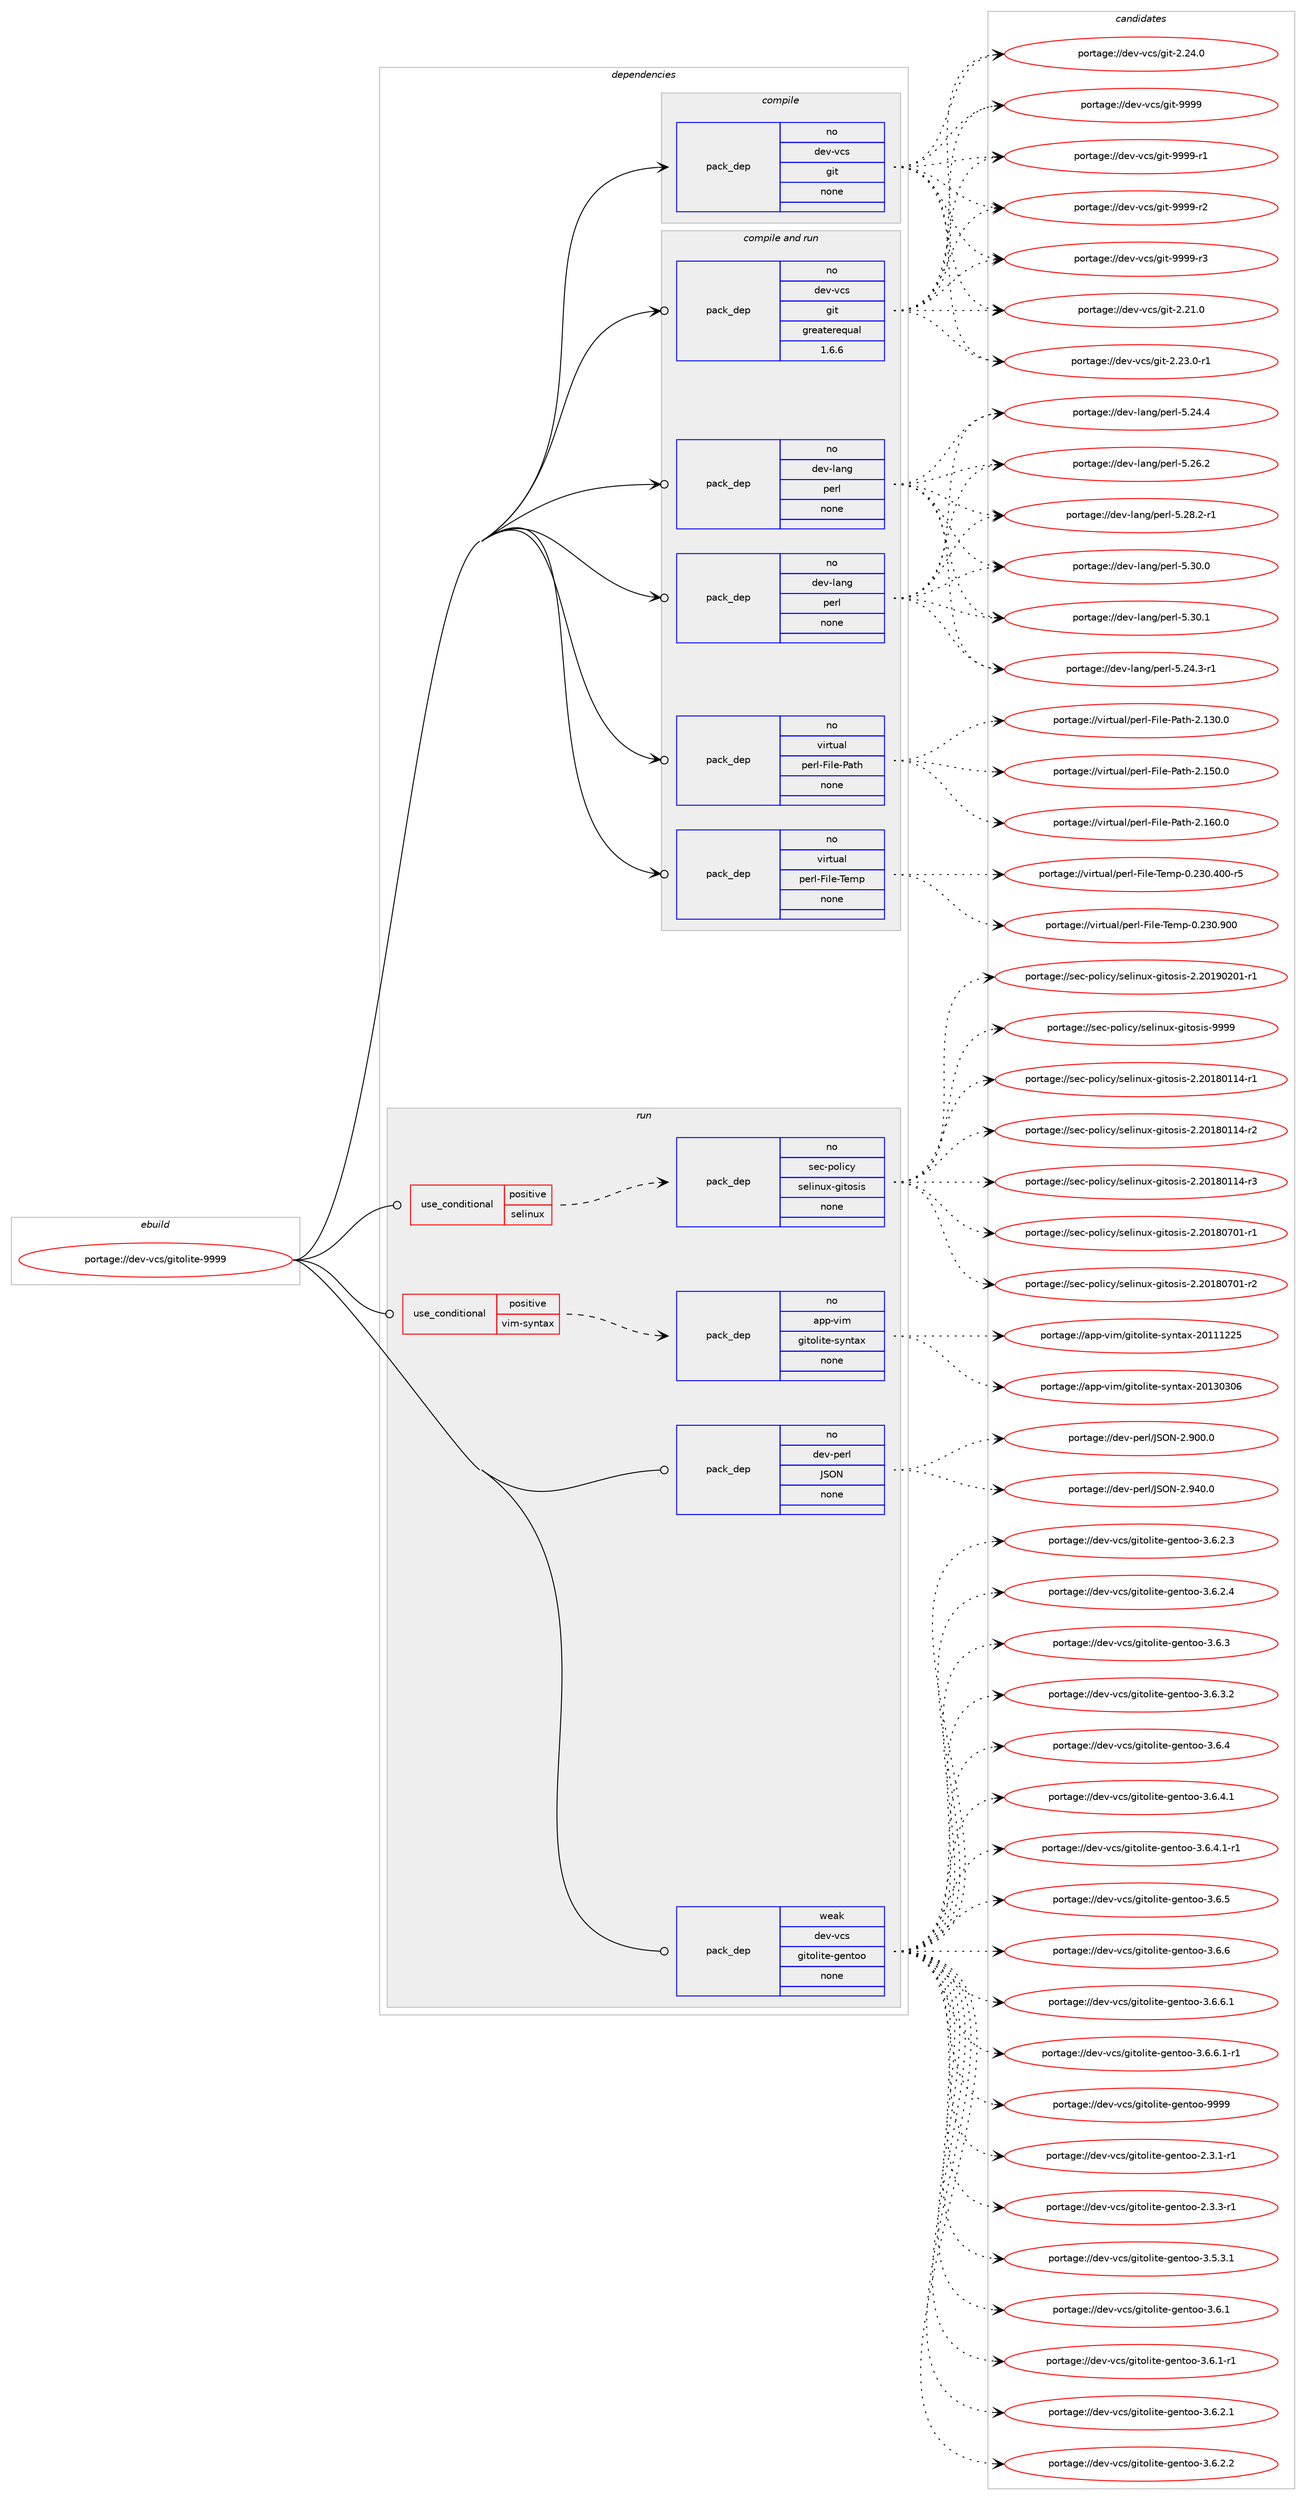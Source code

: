digraph prolog {

# *************
# Graph options
# *************

newrank=true;
concentrate=true;
compound=true;
graph [rankdir=LR,fontname=Helvetica,fontsize=10,ranksep=1.5];#, ranksep=2.5, nodesep=0.2];
edge  [arrowhead=vee];
node  [fontname=Helvetica,fontsize=10];

# **********
# The ebuild
# **********

subgraph cluster_leftcol {
color=gray;
rank=same;
label=<<i>ebuild</i>>;
id [label="portage://dev-vcs/gitolite-9999", color=red, width=4, href="../dev-vcs/gitolite-9999.svg"];
}

# ****************
# The dependencies
# ****************

subgraph cluster_midcol {
color=gray;
label=<<i>dependencies</i>>;
subgraph cluster_compile {
fillcolor="#eeeeee";
style=filled;
label=<<i>compile</i>>;
subgraph pack191598 {
dependency267692 [label=<<TABLE BORDER="0" CELLBORDER="1" CELLSPACING="0" CELLPADDING="4" WIDTH="220"><TR><TD ROWSPAN="6" CELLPADDING="30">pack_dep</TD></TR><TR><TD WIDTH="110">no</TD></TR><TR><TD>dev-vcs</TD></TR><TR><TD>git</TD></TR><TR><TD>none</TD></TR><TR><TD></TD></TR></TABLE>>, shape=none, color=blue];
}
id:e -> dependency267692:w [weight=20,style="solid",arrowhead="vee"];
}
subgraph cluster_compileandrun {
fillcolor="#eeeeee";
style=filled;
label=<<i>compile and run</i>>;
subgraph pack191599 {
dependency267693 [label=<<TABLE BORDER="0" CELLBORDER="1" CELLSPACING="0" CELLPADDING="4" WIDTH="220"><TR><TD ROWSPAN="6" CELLPADDING="30">pack_dep</TD></TR><TR><TD WIDTH="110">no</TD></TR><TR><TD>dev-lang</TD></TR><TR><TD>perl</TD></TR><TR><TD>none</TD></TR><TR><TD></TD></TR></TABLE>>, shape=none, color=blue];
}
id:e -> dependency267693:w [weight=20,style="solid",arrowhead="odotvee"];
subgraph pack191600 {
dependency267694 [label=<<TABLE BORDER="0" CELLBORDER="1" CELLSPACING="0" CELLPADDING="4" WIDTH="220"><TR><TD ROWSPAN="6" CELLPADDING="30">pack_dep</TD></TR><TR><TD WIDTH="110">no</TD></TR><TR><TD>dev-lang</TD></TR><TR><TD>perl</TD></TR><TR><TD>none</TD></TR><TR><TD></TD></TR></TABLE>>, shape=none, color=blue];
}
id:e -> dependency267694:w [weight=20,style="solid",arrowhead="odotvee"];
subgraph pack191601 {
dependency267695 [label=<<TABLE BORDER="0" CELLBORDER="1" CELLSPACING="0" CELLPADDING="4" WIDTH="220"><TR><TD ROWSPAN="6" CELLPADDING="30">pack_dep</TD></TR><TR><TD WIDTH="110">no</TD></TR><TR><TD>dev-vcs</TD></TR><TR><TD>git</TD></TR><TR><TD>greaterequal</TD></TR><TR><TD>1.6.6</TD></TR></TABLE>>, shape=none, color=blue];
}
id:e -> dependency267695:w [weight=20,style="solid",arrowhead="odotvee"];
subgraph pack191602 {
dependency267696 [label=<<TABLE BORDER="0" CELLBORDER="1" CELLSPACING="0" CELLPADDING="4" WIDTH="220"><TR><TD ROWSPAN="6" CELLPADDING="30">pack_dep</TD></TR><TR><TD WIDTH="110">no</TD></TR><TR><TD>virtual</TD></TR><TR><TD>perl-File-Path</TD></TR><TR><TD>none</TD></TR><TR><TD></TD></TR></TABLE>>, shape=none, color=blue];
}
id:e -> dependency267696:w [weight=20,style="solid",arrowhead="odotvee"];
subgraph pack191603 {
dependency267697 [label=<<TABLE BORDER="0" CELLBORDER="1" CELLSPACING="0" CELLPADDING="4" WIDTH="220"><TR><TD ROWSPAN="6" CELLPADDING="30">pack_dep</TD></TR><TR><TD WIDTH="110">no</TD></TR><TR><TD>virtual</TD></TR><TR><TD>perl-File-Temp</TD></TR><TR><TD>none</TD></TR><TR><TD></TD></TR></TABLE>>, shape=none, color=blue];
}
id:e -> dependency267697:w [weight=20,style="solid",arrowhead="odotvee"];
}
subgraph cluster_run {
fillcolor="#eeeeee";
style=filled;
label=<<i>run</i>>;
subgraph cond72353 {
dependency267698 [label=<<TABLE BORDER="0" CELLBORDER="1" CELLSPACING="0" CELLPADDING="4"><TR><TD ROWSPAN="3" CELLPADDING="10">use_conditional</TD></TR><TR><TD>positive</TD></TR><TR><TD>selinux</TD></TR></TABLE>>, shape=none, color=red];
subgraph pack191604 {
dependency267699 [label=<<TABLE BORDER="0" CELLBORDER="1" CELLSPACING="0" CELLPADDING="4" WIDTH="220"><TR><TD ROWSPAN="6" CELLPADDING="30">pack_dep</TD></TR><TR><TD WIDTH="110">no</TD></TR><TR><TD>sec-policy</TD></TR><TR><TD>selinux-gitosis</TD></TR><TR><TD>none</TD></TR><TR><TD></TD></TR></TABLE>>, shape=none, color=blue];
}
dependency267698:e -> dependency267699:w [weight=20,style="dashed",arrowhead="vee"];
}
id:e -> dependency267698:w [weight=20,style="solid",arrowhead="odot"];
subgraph cond72354 {
dependency267700 [label=<<TABLE BORDER="0" CELLBORDER="1" CELLSPACING="0" CELLPADDING="4"><TR><TD ROWSPAN="3" CELLPADDING="10">use_conditional</TD></TR><TR><TD>positive</TD></TR><TR><TD>vim-syntax</TD></TR></TABLE>>, shape=none, color=red];
subgraph pack191605 {
dependency267701 [label=<<TABLE BORDER="0" CELLBORDER="1" CELLSPACING="0" CELLPADDING="4" WIDTH="220"><TR><TD ROWSPAN="6" CELLPADDING="30">pack_dep</TD></TR><TR><TD WIDTH="110">no</TD></TR><TR><TD>app-vim</TD></TR><TR><TD>gitolite-syntax</TD></TR><TR><TD>none</TD></TR><TR><TD></TD></TR></TABLE>>, shape=none, color=blue];
}
dependency267700:e -> dependency267701:w [weight=20,style="dashed",arrowhead="vee"];
}
id:e -> dependency267700:w [weight=20,style="solid",arrowhead="odot"];
subgraph pack191606 {
dependency267702 [label=<<TABLE BORDER="0" CELLBORDER="1" CELLSPACING="0" CELLPADDING="4" WIDTH="220"><TR><TD ROWSPAN="6" CELLPADDING="30">pack_dep</TD></TR><TR><TD WIDTH="110">no</TD></TR><TR><TD>dev-perl</TD></TR><TR><TD>JSON</TD></TR><TR><TD>none</TD></TR><TR><TD></TD></TR></TABLE>>, shape=none, color=blue];
}
id:e -> dependency267702:w [weight=20,style="solid",arrowhead="odot"];
subgraph pack191607 {
dependency267703 [label=<<TABLE BORDER="0" CELLBORDER="1" CELLSPACING="0" CELLPADDING="4" WIDTH="220"><TR><TD ROWSPAN="6" CELLPADDING="30">pack_dep</TD></TR><TR><TD WIDTH="110">weak</TD></TR><TR><TD>dev-vcs</TD></TR><TR><TD>gitolite-gentoo</TD></TR><TR><TD>none</TD></TR><TR><TD></TD></TR></TABLE>>, shape=none, color=blue];
}
id:e -> dependency267703:w [weight=20,style="solid",arrowhead="odot"];
}
}

# **************
# The candidates
# **************

subgraph cluster_choices {
rank=same;
color=gray;
label=<<i>candidates</i>>;

subgraph choice191598 {
color=black;
nodesep=1;
choiceportage10010111845118991154710310511645504650494648 [label="portage://dev-vcs/git-2.21.0", color=red, width=4,href="../dev-vcs/git-2.21.0.svg"];
choiceportage100101118451189911547103105116455046505146484511449 [label="portage://dev-vcs/git-2.23.0-r1", color=red, width=4,href="../dev-vcs/git-2.23.0-r1.svg"];
choiceportage10010111845118991154710310511645504650524648 [label="portage://dev-vcs/git-2.24.0", color=red, width=4,href="../dev-vcs/git-2.24.0.svg"];
choiceportage1001011184511899115471031051164557575757 [label="portage://dev-vcs/git-9999", color=red, width=4,href="../dev-vcs/git-9999.svg"];
choiceportage10010111845118991154710310511645575757574511449 [label="portage://dev-vcs/git-9999-r1", color=red, width=4,href="../dev-vcs/git-9999-r1.svg"];
choiceportage10010111845118991154710310511645575757574511450 [label="portage://dev-vcs/git-9999-r2", color=red, width=4,href="../dev-vcs/git-9999-r2.svg"];
choiceportage10010111845118991154710310511645575757574511451 [label="portage://dev-vcs/git-9999-r3", color=red, width=4,href="../dev-vcs/git-9999-r3.svg"];
dependency267692:e -> choiceportage10010111845118991154710310511645504650494648:w [style=dotted,weight="100"];
dependency267692:e -> choiceportage100101118451189911547103105116455046505146484511449:w [style=dotted,weight="100"];
dependency267692:e -> choiceportage10010111845118991154710310511645504650524648:w [style=dotted,weight="100"];
dependency267692:e -> choiceportage1001011184511899115471031051164557575757:w [style=dotted,weight="100"];
dependency267692:e -> choiceportage10010111845118991154710310511645575757574511449:w [style=dotted,weight="100"];
dependency267692:e -> choiceportage10010111845118991154710310511645575757574511450:w [style=dotted,weight="100"];
dependency267692:e -> choiceportage10010111845118991154710310511645575757574511451:w [style=dotted,weight="100"];
}
subgraph choice191599 {
color=black;
nodesep=1;
choiceportage100101118451089711010347112101114108455346505246514511449 [label="portage://dev-lang/perl-5.24.3-r1", color=red, width=4,href="../dev-lang/perl-5.24.3-r1.svg"];
choiceportage10010111845108971101034711210111410845534650524652 [label="portage://dev-lang/perl-5.24.4", color=red, width=4,href="../dev-lang/perl-5.24.4.svg"];
choiceportage10010111845108971101034711210111410845534650544650 [label="portage://dev-lang/perl-5.26.2", color=red, width=4,href="../dev-lang/perl-5.26.2.svg"];
choiceportage100101118451089711010347112101114108455346505646504511449 [label="portage://dev-lang/perl-5.28.2-r1", color=red, width=4,href="../dev-lang/perl-5.28.2-r1.svg"];
choiceportage10010111845108971101034711210111410845534651484648 [label="portage://dev-lang/perl-5.30.0", color=red, width=4,href="../dev-lang/perl-5.30.0.svg"];
choiceportage10010111845108971101034711210111410845534651484649 [label="portage://dev-lang/perl-5.30.1", color=red, width=4,href="../dev-lang/perl-5.30.1.svg"];
dependency267693:e -> choiceportage100101118451089711010347112101114108455346505246514511449:w [style=dotted,weight="100"];
dependency267693:e -> choiceportage10010111845108971101034711210111410845534650524652:w [style=dotted,weight="100"];
dependency267693:e -> choiceportage10010111845108971101034711210111410845534650544650:w [style=dotted,weight="100"];
dependency267693:e -> choiceportage100101118451089711010347112101114108455346505646504511449:w [style=dotted,weight="100"];
dependency267693:e -> choiceportage10010111845108971101034711210111410845534651484648:w [style=dotted,weight="100"];
dependency267693:e -> choiceportage10010111845108971101034711210111410845534651484649:w [style=dotted,weight="100"];
}
subgraph choice191600 {
color=black;
nodesep=1;
choiceportage100101118451089711010347112101114108455346505246514511449 [label="portage://dev-lang/perl-5.24.3-r1", color=red, width=4,href="../dev-lang/perl-5.24.3-r1.svg"];
choiceportage10010111845108971101034711210111410845534650524652 [label="portage://dev-lang/perl-5.24.4", color=red, width=4,href="../dev-lang/perl-5.24.4.svg"];
choiceportage10010111845108971101034711210111410845534650544650 [label="portage://dev-lang/perl-5.26.2", color=red, width=4,href="../dev-lang/perl-5.26.2.svg"];
choiceportage100101118451089711010347112101114108455346505646504511449 [label="portage://dev-lang/perl-5.28.2-r1", color=red, width=4,href="../dev-lang/perl-5.28.2-r1.svg"];
choiceportage10010111845108971101034711210111410845534651484648 [label="portage://dev-lang/perl-5.30.0", color=red, width=4,href="../dev-lang/perl-5.30.0.svg"];
choiceportage10010111845108971101034711210111410845534651484649 [label="portage://dev-lang/perl-5.30.1", color=red, width=4,href="../dev-lang/perl-5.30.1.svg"];
dependency267694:e -> choiceportage100101118451089711010347112101114108455346505246514511449:w [style=dotted,weight="100"];
dependency267694:e -> choiceportage10010111845108971101034711210111410845534650524652:w [style=dotted,weight="100"];
dependency267694:e -> choiceportage10010111845108971101034711210111410845534650544650:w [style=dotted,weight="100"];
dependency267694:e -> choiceportage100101118451089711010347112101114108455346505646504511449:w [style=dotted,weight="100"];
dependency267694:e -> choiceportage10010111845108971101034711210111410845534651484648:w [style=dotted,weight="100"];
dependency267694:e -> choiceportage10010111845108971101034711210111410845534651484649:w [style=dotted,weight="100"];
}
subgraph choice191601 {
color=black;
nodesep=1;
choiceportage10010111845118991154710310511645504650494648 [label="portage://dev-vcs/git-2.21.0", color=red, width=4,href="../dev-vcs/git-2.21.0.svg"];
choiceportage100101118451189911547103105116455046505146484511449 [label="portage://dev-vcs/git-2.23.0-r1", color=red, width=4,href="../dev-vcs/git-2.23.0-r1.svg"];
choiceportage10010111845118991154710310511645504650524648 [label="portage://dev-vcs/git-2.24.0", color=red, width=4,href="../dev-vcs/git-2.24.0.svg"];
choiceportage1001011184511899115471031051164557575757 [label="portage://dev-vcs/git-9999", color=red, width=4,href="../dev-vcs/git-9999.svg"];
choiceportage10010111845118991154710310511645575757574511449 [label="portage://dev-vcs/git-9999-r1", color=red, width=4,href="../dev-vcs/git-9999-r1.svg"];
choiceportage10010111845118991154710310511645575757574511450 [label="portage://dev-vcs/git-9999-r2", color=red, width=4,href="../dev-vcs/git-9999-r2.svg"];
choiceportage10010111845118991154710310511645575757574511451 [label="portage://dev-vcs/git-9999-r3", color=red, width=4,href="../dev-vcs/git-9999-r3.svg"];
dependency267695:e -> choiceportage10010111845118991154710310511645504650494648:w [style=dotted,weight="100"];
dependency267695:e -> choiceportage100101118451189911547103105116455046505146484511449:w [style=dotted,weight="100"];
dependency267695:e -> choiceportage10010111845118991154710310511645504650524648:w [style=dotted,weight="100"];
dependency267695:e -> choiceportage1001011184511899115471031051164557575757:w [style=dotted,weight="100"];
dependency267695:e -> choiceportage10010111845118991154710310511645575757574511449:w [style=dotted,weight="100"];
dependency267695:e -> choiceportage10010111845118991154710310511645575757574511450:w [style=dotted,weight="100"];
dependency267695:e -> choiceportage10010111845118991154710310511645575757574511451:w [style=dotted,weight="100"];
}
subgraph choice191602 {
color=black;
nodesep=1;
choiceportage118105114116117971084711210111410845701051081014580971161044550464951484648 [label="portage://virtual/perl-File-Path-2.130.0", color=red, width=4,href="../virtual/perl-File-Path-2.130.0.svg"];
choiceportage118105114116117971084711210111410845701051081014580971161044550464953484648 [label="portage://virtual/perl-File-Path-2.150.0", color=red, width=4,href="../virtual/perl-File-Path-2.150.0.svg"];
choiceportage118105114116117971084711210111410845701051081014580971161044550464954484648 [label="portage://virtual/perl-File-Path-2.160.0", color=red, width=4,href="../virtual/perl-File-Path-2.160.0.svg"];
dependency267696:e -> choiceportage118105114116117971084711210111410845701051081014580971161044550464951484648:w [style=dotted,weight="100"];
dependency267696:e -> choiceportage118105114116117971084711210111410845701051081014580971161044550464953484648:w [style=dotted,weight="100"];
dependency267696:e -> choiceportage118105114116117971084711210111410845701051081014580971161044550464954484648:w [style=dotted,weight="100"];
}
subgraph choice191603 {
color=black;
nodesep=1;
choiceportage118105114116117971084711210111410845701051081014584101109112454846505148465248484511453 [label="portage://virtual/perl-File-Temp-0.230.400-r5", color=red, width=4,href="../virtual/perl-File-Temp-0.230.400-r5.svg"];
choiceportage11810511411611797108471121011141084570105108101458410110911245484650514846574848 [label="portage://virtual/perl-File-Temp-0.230.900", color=red, width=4,href="../virtual/perl-File-Temp-0.230.900.svg"];
dependency267697:e -> choiceportage118105114116117971084711210111410845701051081014584101109112454846505148465248484511453:w [style=dotted,weight="100"];
dependency267697:e -> choiceportage11810511411611797108471121011141084570105108101458410110911245484650514846574848:w [style=dotted,weight="100"];
}
subgraph choice191604 {
color=black;
nodesep=1;
choiceportage115101994511211110810599121471151011081051101171204510310511611111510511545504650484956484949524511449 [label="portage://sec-policy/selinux-gitosis-2.20180114-r1", color=red, width=4,href="../sec-policy/selinux-gitosis-2.20180114-r1.svg"];
choiceportage115101994511211110810599121471151011081051101171204510310511611111510511545504650484956484949524511450 [label="portage://sec-policy/selinux-gitosis-2.20180114-r2", color=red, width=4,href="../sec-policy/selinux-gitosis-2.20180114-r2.svg"];
choiceportage115101994511211110810599121471151011081051101171204510310511611111510511545504650484956484949524511451 [label="portage://sec-policy/selinux-gitosis-2.20180114-r3", color=red, width=4,href="../sec-policy/selinux-gitosis-2.20180114-r3.svg"];
choiceportage115101994511211110810599121471151011081051101171204510310511611111510511545504650484956485548494511449 [label="portage://sec-policy/selinux-gitosis-2.20180701-r1", color=red, width=4,href="../sec-policy/selinux-gitosis-2.20180701-r1.svg"];
choiceportage115101994511211110810599121471151011081051101171204510310511611111510511545504650484956485548494511450 [label="portage://sec-policy/selinux-gitosis-2.20180701-r2", color=red, width=4,href="../sec-policy/selinux-gitosis-2.20180701-r2.svg"];
choiceportage115101994511211110810599121471151011081051101171204510310511611111510511545504650484957485048494511449 [label="portage://sec-policy/selinux-gitosis-2.20190201-r1", color=red, width=4,href="../sec-policy/selinux-gitosis-2.20190201-r1.svg"];
choiceportage11510199451121111081059912147115101108105110117120451031051161111151051154557575757 [label="portage://sec-policy/selinux-gitosis-9999", color=red, width=4,href="../sec-policy/selinux-gitosis-9999.svg"];
dependency267699:e -> choiceportage115101994511211110810599121471151011081051101171204510310511611111510511545504650484956484949524511449:w [style=dotted,weight="100"];
dependency267699:e -> choiceportage115101994511211110810599121471151011081051101171204510310511611111510511545504650484956484949524511450:w [style=dotted,weight="100"];
dependency267699:e -> choiceportage115101994511211110810599121471151011081051101171204510310511611111510511545504650484956484949524511451:w [style=dotted,weight="100"];
dependency267699:e -> choiceportage115101994511211110810599121471151011081051101171204510310511611111510511545504650484956485548494511449:w [style=dotted,weight="100"];
dependency267699:e -> choiceportage115101994511211110810599121471151011081051101171204510310511611111510511545504650484956485548494511450:w [style=dotted,weight="100"];
dependency267699:e -> choiceportage115101994511211110810599121471151011081051101171204510310511611111510511545504650484957485048494511449:w [style=dotted,weight="100"];
dependency267699:e -> choiceportage11510199451121111081059912147115101108105110117120451031051161111151051154557575757:w [style=dotted,weight="100"];
}
subgraph choice191605 {
color=black;
nodesep=1;
choiceportage9711211245118105109471031051161111081051161014511512111011697120455048494949505053 [label="portage://app-vim/gitolite-syntax-20111225", color=red, width=4,href="../app-vim/gitolite-syntax-20111225.svg"];
choiceportage9711211245118105109471031051161111081051161014511512111011697120455048495148514854 [label="portage://app-vim/gitolite-syntax-20130306", color=red, width=4,href="../app-vim/gitolite-syntax-20130306.svg"];
dependency267701:e -> choiceportage9711211245118105109471031051161111081051161014511512111011697120455048494949505053:w [style=dotted,weight="100"];
dependency267701:e -> choiceportage9711211245118105109471031051161111081051161014511512111011697120455048495148514854:w [style=dotted,weight="100"];
}
subgraph choice191606 {
color=black;
nodesep=1;
choiceportage1001011184511210111410847748379784550465748484648 [label="portage://dev-perl/JSON-2.900.0", color=red, width=4,href="../dev-perl/JSON-2.900.0.svg"];
choiceportage1001011184511210111410847748379784550465752484648 [label="portage://dev-perl/JSON-2.940.0", color=red, width=4,href="../dev-perl/JSON-2.940.0.svg"];
dependency267702:e -> choiceportage1001011184511210111410847748379784550465748484648:w [style=dotted,weight="100"];
dependency267702:e -> choiceportage1001011184511210111410847748379784550465752484648:w [style=dotted,weight="100"];
}
subgraph choice191607 {
color=black;
nodesep=1;
choiceportage100101118451189911547103105116111108105116101451031011101161111114550465146494511449 [label="portage://dev-vcs/gitolite-gentoo-2.3.1-r1", color=red, width=4,href="../dev-vcs/gitolite-gentoo-2.3.1-r1.svg"];
choiceportage100101118451189911547103105116111108105116101451031011101161111114550465146514511449 [label="portage://dev-vcs/gitolite-gentoo-2.3.3-r1", color=red, width=4,href="../dev-vcs/gitolite-gentoo-2.3.3-r1.svg"];
choiceportage100101118451189911547103105116111108105116101451031011101161111114551465346514649 [label="portage://dev-vcs/gitolite-gentoo-3.5.3.1", color=red, width=4,href="../dev-vcs/gitolite-gentoo-3.5.3.1.svg"];
choiceportage10010111845118991154710310511611110810511610145103101110116111111455146544649 [label="portage://dev-vcs/gitolite-gentoo-3.6.1", color=red, width=4,href="../dev-vcs/gitolite-gentoo-3.6.1.svg"];
choiceportage100101118451189911547103105116111108105116101451031011101161111114551465446494511449 [label="portage://dev-vcs/gitolite-gentoo-3.6.1-r1", color=red, width=4,href="../dev-vcs/gitolite-gentoo-3.6.1-r1.svg"];
choiceportage100101118451189911547103105116111108105116101451031011101161111114551465446504649 [label="portage://dev-vcs/gitolite-gentoo-3.6.2.1", color=red, width=4,href="../dev-vcs/gitolite-gentoo-3.6.2.1.svg"];
choiceportage100101118451189911547103105116111108105116101451031011101161111114551465446504650 [label="portage://dev-vcs/gitolite-gentoo-3.6.2.2", color=red, width=4,href="../dev-vcs/gitolite-gentoo-3.6.2.2.svg"];
choiceportage100101118451189911547103105116111108105116101451031011101161111114551465446504651 [label="portage://dev-vcs/gitolite-gentoo-3.6.2.3", color=red, width=4,href="../dev-vcs/gitolite-gentoo-3.6.2.3.svg"];
choiceportage100101118451189911547103105116111108105116101451031011101161111114551465446504652 [label="portage://dev-vcs/gitolite-gentoo-3.6.2.4", color=red, width=4,href="../dev-vcs/gitolite-gentoo-3.6.2.4.svg"];
choiceportage10010111845118991154710310511611110810511610145103101110116111111455146544651 [label="portage://dev-vcs/gitolite-gentoo-3.6.3", color=red, width=4,href="../dev-vcs/gitolite-gentoo-3.6.3.svg"];
choiceportage100101118451189911547103105116111108105116101451031011101161111114551465446514650 [label="portage://dev-vcs/gitolite-gentoo-3.6.3.2", color=red, width=4,href="../dev-vcs/gitolite-gentoo-3.6.3.2.svg"];
choiceportage10010111845118991154710310511611110810511610145103101110116111111455146544652 [label="portage://dev-vcs/gitolite-gentoo-3.6.4", color=red, width=4,href="../dev-vcs/gitolite-gentoo-3.6.4.svg"];
choiceportage100101118451189911547103105116111108105116101451031011101161111114551465446524649 [label="portage://dev-vcs/gitolite-gentoo-3.6.4.1", color=red, width=4,href="../dev-vcs/gitolite-gentoo-3.6.4.1.svg"];
choiceportage1001011184511899115471031051161111081051161014510310111011611111145514654465246494511449 [label="portage://dev-vcs/gitolite-gentoo-3.6.4.1-r1", color=red, width=4,href="../dev-vcs/gitolite-gentoo-3.6.4.1-r1.svg"];
choiceportage10010111845118991154710310511611110810511610145103101110116111111455146544653 [label="portage://dev-vcs/gitolite-gentoo-3.6.5", color=red, width=4,href="../dev-vcs/gitolite-gentoo-3.6.5.svg"];
choiceportage10010111845118991154710310511611110810511610145103101110116111111455146544654 [label="portage://dev-vcs/gitolite-gentoo-3.6.6", color=red, width=4,href="../dev-vcs/gitolite-gentoo-3.6.6.svg"];
choiceportage100101118451189911547103105116111108105116101451031011101161111114551465446544649 [label="portage://dev-vcs/gitolite-gentoo-3.6.6.1", color=red, width=4,href="../dev-vcs/gitolite-gentoo-3.6.6.1.svg"];
choiceportage1001011184511899115471031051161111081051161014510310111011611111145514654465446494511449 [label="portage://dev-vcs/gitolite-gentoo-3.6.6.1-r1", color=red, width=4,href="../dev-vcs/gitolite-gentoo-3.6.6.1-r1.svg"];
choiceportage100101118451189911547103105116111108105116101451031011101161111114557575757 [label="portage://dev-vcs/gitolite-gentoo-9999", color=red, width=4,href="../dev-vcs/gitolite-gentoo-9999.svg"];
dependency267703:e -> choiceportage100101118451189911547103105116111108105116101451031011101161111114550465146494511449:w [style=dotted,weight="100"];
dependency267703:e -> choiceportage100101118451189911547103105116111108105116101451031011101161111114550465146514511449:w [style=dotted,weight="100"];
dependency267703:e -> choiceportage100101118451189911547103105116111108105116101451031011101161111114551465346514649:w [style=dotted,weight="100"];
dependency267703:e -> choiceportage10010111845118991154710310511611110810511610145103101110116111111455146544649:w [style=dotted,weight="100"];
dependency267703:e -> choiceportage100101118451189911547103105116111108105116101451031011101161111114551465446494511449:w [style=dotted,weight="100"];
dependency267703:e -> choiceportage100101118451189911547103105116111108105116101451031011101161111114551465446504649:w [style=dotted,weight="100"];
dependency267703:e -> choiceportage100101118451189911547103105116111108105116101451031011101161111114551465446504650:w [style=dotted,weight="100"];
dependency267703:e -> choiceportage100101118451189911547103105116111108105116101451031011101161111114551465446504651:w [style=dotted,weight="100"];
dependency267703:e -> choiceportage100101118451189911547103105116111108105116101451031011101161111114551465446504652:w [style=dotted,weight="100"];
dependency267703:e -> choiceportage10010111845118991154710310511611110810511610145103101110116111111455146544651:w [style=dotted,weight="100"];
dependency267703:e -> choiceportage100101118451189911547103105116111108105116101451031011101161111114551465446514650:w [style=dotted,weight="100"];
dependency267703:e -> choiceportage10010111845118991154710310511611110810511610145103101110116111111455146544652:w [style=dotted,weight="100"];
dependency267703:e -> choiceportage100101118451189911547103105116111108105116101451031011101161111114551465446524649:w [style=dotted,weight="100"];
dependency267703:e -> choiceportage1001011184511899115471031051161111081051161014510310111011611111145514654465246494511449:w [style=dotted,weight="100"];
dependency267703:e -> choiceportage10010111845118991154710310511611110810511610145103101110116111111455146544653:w [style=dotted,weight="100"];
dependency267703:e -> choiceportage10010111845118991154710310511611110810511610145103101110116111111455146544654:w [style=dotted,weight="100"];
dependency267703:e -> choiceportage100101118451189911547103105116111108105116101451031011101161111114551465446544649:w [style=dotted,weight="100"];
dependency267703:e -> choiceportage1001011184511899115471031051161111081051161014510310111011611111145514654465446494511449:w [style=dotted,weight="100"];
dependency267703:e -> choiceportage100101118451189911547103105116111108105116101451031011101161111114557575757:w [style=dotted,weight="100"];
}
}

}
